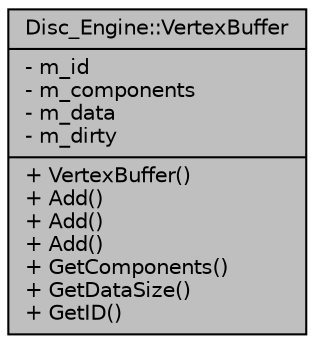 digraph "Disc_Engine::VertexBuffer"
{
  edge [fontname="Helvetica",fontsize="10",labelfontname="Helvetica",labelfontsize="10"];
  node [fontname="Helvetica",fontsize="10",shape=record];
  Node1 [label="{Disc_Engine::VertexBuffer\n|- m_id\l- m_components\l- m_data\l- m_dirty\l|+ VertexBuffer()\l+ Add()\l+ Add()\l+ Add()\l+ GetComponents()\l+ GetDataSize()\l+ GetID()\l}",height=0.2,width=0.4,color="black", fillcolor="grey75", style="filled", fontcolor="black"];
}
